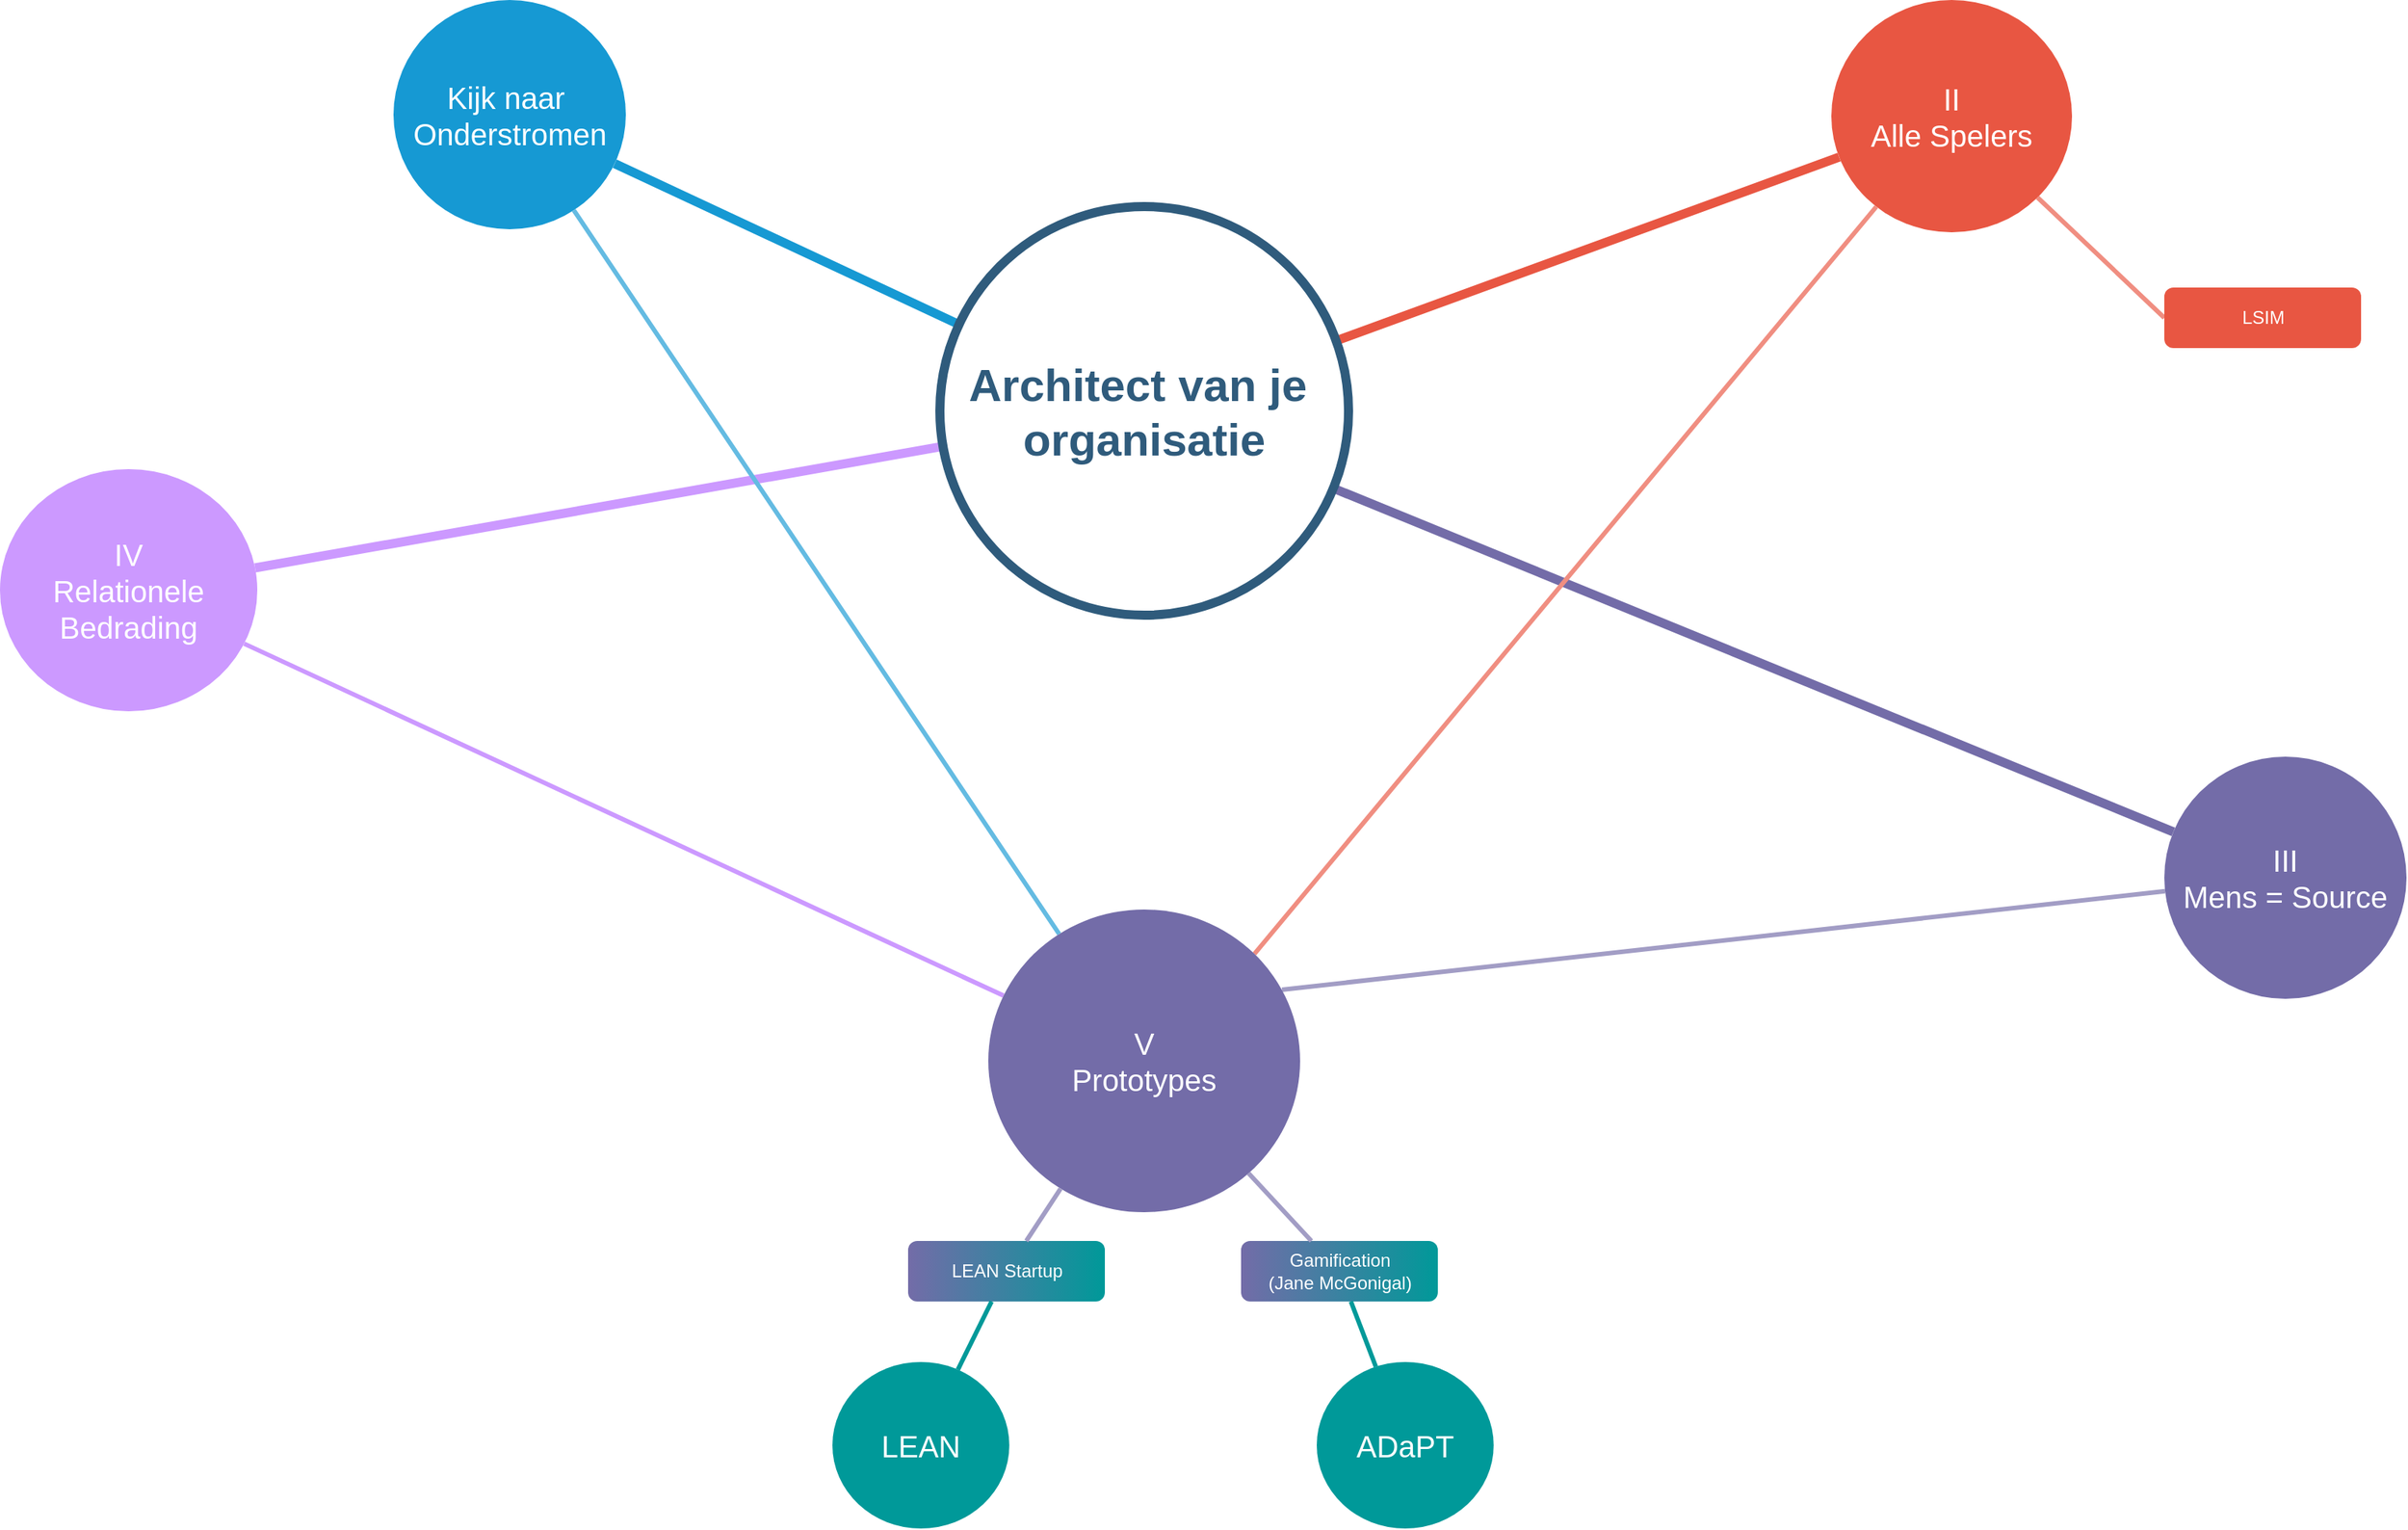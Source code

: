 <mxfile version="16.4.5" type="github"><diagram id="6a731a19-8d31-9384-78a2-239565b7b9f0" name="Page-1"><mxGraphModel dx="1976" dy="1101" grid="1" gridSize="10" guides="1" tooltips="1" connect="1" arrows="1" fold="1" page="1" pageScale="1" pageWidth="1169" pageHeight="827" background="none" math="0" shadow="0"><root><mxCell id="0"/><mxCell id="1" parent="0"/><mxCell id="1350" value="Kijk naar&amp;nbsp;&lt;br&gt;Onderstromen" style="ellipse;whiteSpace=wrap;html=1;shadow=0;fontFamily=Helvetica;fontSize=20;fontColor=#FFFFFF;align=center;strokeWidth=3;fillColor=#1699D3;strokeColor=none;" parent="1" vertex="1"><mxGeometry x="600" y="540" width="153.5" height="151.5" as="geometry"/></mxCell><mxCell id="1352" value="II&lt;br&gt;Alle Spelers" style="ellipse;whiteSpace=wrap;html=1;shadow=0;fontFamily=Helvetica;fontSize=20;fontColor=#FFFFFF;align=center;strokeWidth=3;fillColor=#E85642;strokeColor=none;" parent="1" vertex="1"><mxGeometry x="1550" y="540" width="159" height="153.5" as="geometry"/></mxCell><mxCell id="1354" value="III&lt;br&gt;Mens = Source" style="ellipse;whiteSpace=wrap;html=1;shadow=0;fontFamily=Helvetica;fontSize=20;fontColor=#FFFFFF;align=center;strokeWidth=3;fillColor=#736ca8;strokeColor=none;" parent="1" vertex="1"><mxGeometry x="1770" y="1040" width="160" height="160" as="geometry"/></mxCell><mxCell id="1356" value="IV&lt;br&gt;Relationele&lt;br&gt;Bedrading" style="ellipse;whiteSpace=wrap;html=1;shadow=0;fontFamily=Helvetica;fontSize=20;fontColor=#FFFFFF;align=center;strokeWidth=3;fillColor=#CC99FF;strokeColor=none;" parent="1" vertex="1"><mxGeometry x="340" y="850" width="170" height="160" as="geometry"/></mxCell><mxCell id="1359" style="endArrow=none;strokeWidth=6;strokeColor=#1699D3;html=1;" parent="1" source="1515" target="1350" edge="1"><mxGeometry relative="1" as="geometry"/></mxCell><mxCell id="1361" style="endArrow=none;strokeWidth=6;strokeColor=#E85642;html=1;" parent="1" source="1515" target="1352" edge="1"><mxGeometry relative="1" as="geometry"/></mxCell><mxCell id="1364" style="endArrow=none;strokeWidth=6;strokeColor=#736ca8;html=1;" parent="1" source="1515" target="1354" edge="1"><mxGeometry relative="1" as="geometry"/></mxCell><mxCell id="1366" value="" style="edgeStyle=none;endArrow=none;strokeWidth=6;strokeColor=#CC99FF;html=1;" parent="1" source="1515" target="1356" edge="1"><mxGeometry x="181" y="226.5" width="100" height="100" as="geometry"><mxPoint x="181" y="326.5" as="sourcePoint"/><mxPoint x="281" y="226.5" as="targetPoint"/></mxGeometry></mxCell><mxCell id="1378" value="" style="edgeStyle=none;endArrow=none;strokeWidth=3;strokeColor=#64BBE2;html=1;" parent="1" source="1350" target="1516" edge="1"><mxGeometry x="-221.5" y="56.5" width="100" height="100" as="geometry"><mxPoint x="-221.5" y="156.5" as="sourcePoint"/><mxPoint x="496.403" y="466.5" as="targetPoint"/></mxGeometry></mxCell><mxCell id="1430" value="" style="edgeStyle=none;endArrow=none;strokeWidth=3;strokeColor=#F08E81;html=1;entryX=0;entryY=0.5;entryDx=0;entryDy=0;" parent="1" source="1352" target="Mgn7AYKPgwKUc44s7j_a-1542" edge="1"><mxGeometry x="31" y="106.5" width="100" height="100" as="geometry"><mxPoint x="31" y="206.5" as="sourcePoint"/><mxPoint x="1918.667" y="361.5" as="targetPoint"/></mxGeometry></mxCell><mxCell id="1434" value="" style="edgeStyle=none;endArrow=none;strokeWidth=3;strokeColor=#F08E81;html=1;entryX=1;entryY=0;entryDx=0;entryDy=0;" parent="1" source="1352" target="1516" edge="1"><mxGeometry x="31" y="106.5" width="100" height="100" as="geometry"><mxPoint x="31" y="206.5" as="sourcePoint"/><mxPoint x="1752.111" y="576.5" as="targetPoint"/></mxGeometry></mxCell><mxCell id="1466" value="" style="edgeStyle=none;endArrow=none;strokeWidth=3;strokeColor=#A29DC5;html=1;entryX=0.942;entryY=0.265;entryDx=0;entryDy=0;entryPerimeter=0;" parent="1" source="1354" target="1516" edge="1"><mxGeometry x="251" y="-103.5" width="100" height="100" as="geometry"><mxPoint x="251" y="-3.5" as="sourcePoint"/><mxPoint x="1671" y="1231.5" as="targetPoint"/></mxGeometry></mxCell><mxCell id="1502" value="" style="edgeStyle=none;endArrow=none;strokeWidth=3;strokeColor=#CC99FF;html=1;" parent="1" source="1356" target="1516" edge="1"><mxGeometry x="188.5" y="51.5" width="100" height="100" as="geometry"><mxPoint x="188.5" y="151.5" as="sourcePoint"/><mxPoint x="783.5" y="1212.8" as="targetPoint"/></mxGeometry></mxCell><mxCell id="1515" value="Architect van je&amp;nbsp;&lt;br&gt;organisatie" style="ellipse;whiteSpace=wrap;html=1;shadow=0;fontFamily=Helvetica;fontSize=30;fontColor=#2F5B7C;align=center;strokeColor=#2F5B7C;strokeWidth=6;fillColor=#FFFFFF;fontStyle=1;gradientColor=none;" parent="1" vertex="1"><mxGeometry x="961" y="676.5" width="270" height="270" as="geometry"/></mxCell><mxCell id="1516" value="V&lt;br&gt;Prototypes" style="ellipse;whiteSpace=wrap;html=1;shadow=0;fontFamily=Helvetica;fontSize=20;fontColor=#FFFFFF;align=center;strokeWidth=3;fillColor=#736ca8;strokeColor=none;" parent="1" vertex="1"><mxGeometry x="993" y="1141" width="206" height="200" as="geometry"/></mxCell><mxCell id="Mgn7AYKPgwKUc44s7j_a-1542" value="LSIM" style="rounded=1;fillColor=#E85642;strokeColor=none;strokeWidth=3;shadow=0;html=1;fontColor=#FFFFFF;" parent="1" vertex="1"><mxGeometry x="1770" y="730" width="130" height="40" as="geometry"/></mxCell><mxCell id="Mgn7AYKPgwKUc44s7j_a-1543" value="ADaPT" style="ellipse;whiteSpace=wrap;html=1;shadow=0;fontFamily=Helvetica;fontSize=20;fontColor=#FFFFFF;align=center;strokeWidth=3;fillColor=#009999;strokeColor=none;" parent="1" vertex="1"><mxGeometry x="1210" y="1440" width="116.88" height="110" as="geometry"/></mxCell><mxCell id="Mgn7AYKPgwKUc44s7j_a-1544" value="Gamification&lt;br&gt;(Jane McGonigal)" style="rounded=1;fillColor=#009999;strokeColor=none;strokeWidth=3;shadow=0;html=1;fontColor=#FFFFFF;gradientColor=#736CA8;gradientDirection=west;" parent="1" vertex="1"><mxGeometry x="1160" y="1360" width="130" height="40" as="geometry"/></mxCell><mxCell id="Mgn7AYKPgwKUc44s7j_a-1545" value="" style="edgeStyle=none;endArrow=none;strokeWidth=3;strokeColor=#009999;html=1;" parent="1" source="Mgn7AYKPgwKUc44s7j_a-1543" target="Mgn7AYKPgwKUc44s7j_a-1544" edge="1"><mxGeometry x="261" y="-93.5" width="100" height="100" as="geometry"><mxPoint x="1780.495" y="1138.887" as="sourcePoint"/><mxPoint x="1197.052" y="1204" as="targetPoint"/></mxGeometry></mxCell><mxCell id="Mgn7AYKPgwKUc44s7j_a-1546" value="" style="edgeStyle=none;endArrow=none;strokeWidth=3;strokeColor=#A29DC5;html=1;" parent="1" source="Mgn7AYKPgwKUc44s7j_a-1544" target="1516" edge="1"><mxGeometry x="232.95" y="8.61" width="100" height="100" as="geometry"><mxPoint x="1300" y="1300" as="sourcePoint"/><mxPoint x="1169.002" y="1306.11" as="targetPoint"/></mxGeometry></mxCell><mxCell id="Mgn7AYKPgwKUc44s7j_a-1547" value="LEAN Startup" style="rounded=1;fillColor=#009999;strokeColor=none;strokeWidth=3;shadow=0;html=1;fontColor=#FFFFFF;gradientColor=#736CA8;gradientDirection=west;" parent="1" vertex="1"><mxGeometry x="940" y="1360" width="130" height="40" as="geometry"/></mxCell><mxCell id="Mgn7AYKPgwKUc44s7j_a-1548" value="LEAN" style="ellipse;whiteSpace=wrap;html=1;shadow=0;fontFamily=Helvetica;fontSize=20;fontColor=#FFFFFF;align=center;strokeWidth=3;fillColor=#009999;strokeColor=none;" parent="1" vertex="1"><mxGeometry x="890" y="1440" width="116.88" height="110" as="geometry"/></mxCell><mxCell id="Mgn7AYKPgwKUc44s7j_a-1549" value="" style="edgeStyle=none;endArrow=none;strokeWidth=3;strokeColor=#A29DC5;html=1;" parent="1" source="Mgn7AYKPgwKUc44s7j_a-1547" target="1516" edge="1"><mxGeometry x="242.95" y="18.61" width="100" height="100" as="geometry"><mxPoint x="1290" y="1350" as="sourcePoint"/><mxPoint x="1196.091" y="1299.473" as="targetPoint"/></mxGeometry></mxCell><mxCell id="Mgn7AYKPgwKUc44s7j_a-1550" value="" style="edgeStyle=none;endArrow=none;strokeWidth=3;strokeColor=#009999;html=1;" parent="1" source="Mgn7AYKPgwKUc44s7j_a-1548" target="Mgn7AYKPgwKUc44s7j_a-1547" edge="1"><mxGeometry x="271" y="-83.5" width="100" height="100" as="geometry"><mxPoint x="1450.951" y="1446.465" as="sourcePoint"/><mxPoint x="1414.02" y="1382" as="targetPoint"/></mxGeometry></mxCell></root></mxGraphModel></diagram></mxfile>